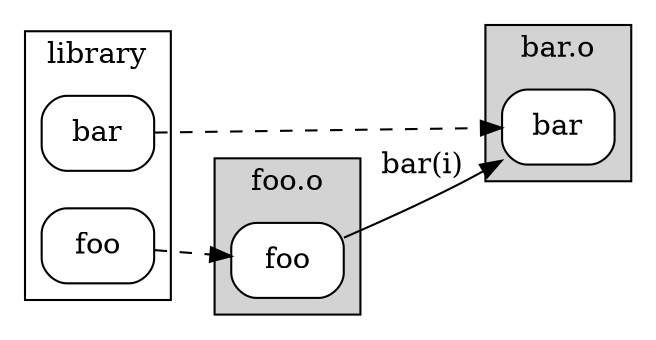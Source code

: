 digraph G {

  node[shape=box, style="rounded,filled", fillcolor=white]

  rankdir=LR

  subgraph cluster_0 {
    bgcolor=lightgrey;
    foo;
    label = "foo.o";
  }
  
  subgraph cluster_1 {
    bar;
    label = "bar.o";
    bgcolor=lightgrey;
  }
  
  subgraph cluster_2 { 
      bar_e[label="bar"];
      foo_e[label="foo"];
      label="library";
  }
  
  foo -> bar [label="bar(i)"]
  
  bar_e->bar[style=dashed];
  foo_e->foo[style=dashed];

}